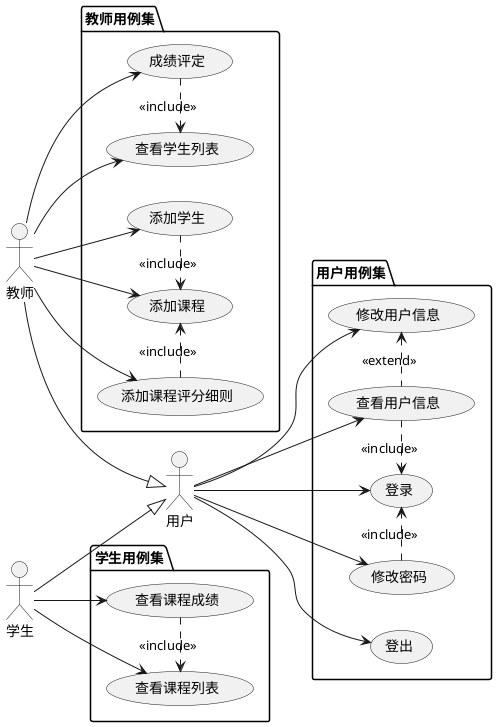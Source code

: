 @startuml
left to right direction

:用户: as user
:教师: as teacher
:学生: as stu

stu --|> user
teacher --|> user

package 用户用例集{
    (登录) as login
    (查看用户信息) as showSelfInfo
    (修改用户信息) as modifySelfInfo
    (修改密码) as modifyPwd
    (登出) as logout
}

user --> modifySelfInfo
user --> showSelfInfo
user --> login
user --> logout
user --> modifyPwd

modifySelfInfo <. showSelfInfo : <<extend>>
showSelfInfo .> login : <<include>>
modifyPwd .> login : <<include>>

package 教师用例集{
    (查看学生列表) as showAllStu
    (添加学生) as addStudents
    (添加课程) as addCourse
    (添加课程评分细则) as addScoreItem
    (成绩评定) as giveScore
}

teacher --> addCourse
teacher --> showAllStu
teacher --> addStudents
teacher --> giveScore
teacher --> addScoreItem

addStudents .> addCourse : <<include>>
addScoreItem .> addCourse : <<include>>
giveScore .> showAllStu : <<include>>

package 学生用例集{
    (查看课程成绩) as showScore
    (查看课程列表) as showAllCourse
}

stu --> showScore
stu --> showAllCourse

showScore .> showAllCourse : <<include>>
@enduml